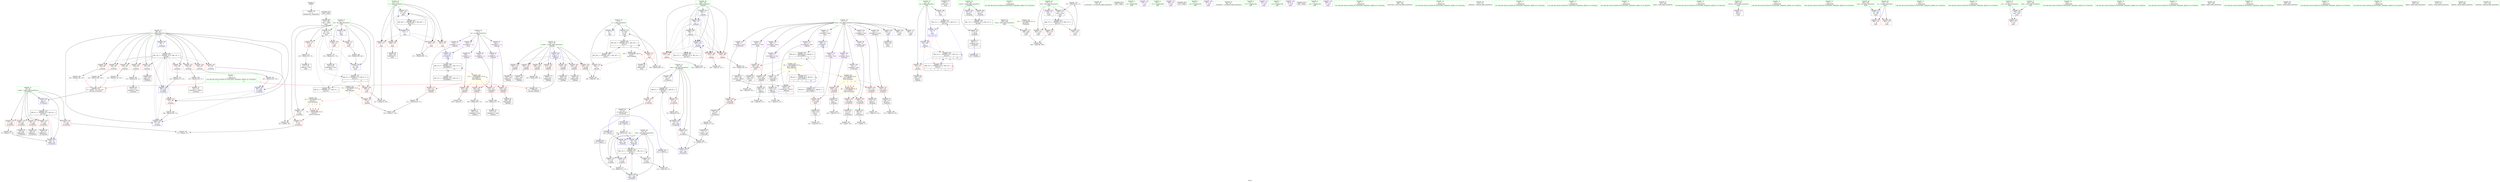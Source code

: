 digraph "SVFG" {
	label="SVFG";

	Node0x560cf2ca34d0 [shape=record,color=grey,label="{NodeID: 0\nNullPtr}"];
	Node0x560cf2ca34d0 -> Node0x560cf2ccac20[style=solid];
	Node0x560cf2cf3260 [shape=record,color=yellow,style=double,label="{NodeID: 360\n18V_1 = ENCHI(MR_18V_0)\npts\{6 \}\nFun[_Z4backi]|{|<s1>7}}"];
	Node0x560cf2cf3260 -> Node0x560cf2ccf070[style=dashed];
	Node0x560cf2cf3260:s1 -> Node0x560cf2cf3260[style=dashed,color=red];
	Node0x560cf2cda0c0 [shape=record,color=grey,label="{NodeID: 277\n142 = Binary(141, 140, )\n}"];
	Node0x560cf2cda0c0 -> Node0x560cf2ccd350[style=solid];
	Node0x560cf2ccce70 [shape=record,color=blue,label="{NodeID: 194\n35\<--74\nsum\<--add\n_Z7converti\n}"];
	Node0x560cf2ccce70 -> Node0x560cf2cedd80[style=dashed];
	Node0x560cf2cca090 [shape=record,color=purple,label="{NodeID: 111\n326\<--11\narrayidx9\<--mun\nmain\n}"];
	Node0x560cf2cca090 -> Node0x560cf2cd4fe0[style=solid];
	Node0x560cf2cc82d0 [shape=record,color=green,label="{NodeID: 28\n11\<--13\nmun\<--mun_field_insensitive\nGlob }"];
	Node0x560cf2cc82d0 -> Node0x560cf2cc96d0[style=solid];
	Node0x560cf2cc82d0 -> Node0x560cf2cc97a0[style=solid];
	Node0x560cf2cc82d0 -> Node0x560cf2cc9870[style=solid];
	Node0x560cf2cc82d0 -> Node0x560cf2cc9940[style=solid];
	Node0x560cf2cc82d0 -> Node0x560cf2cc9a10[style=solid];
	Node0x560cf2cc82d0 -> Node0x560cf2cc9ae0[style=solid];
	Node0x560cf2cc82d0 -> Node0x560cf2cc9bb0[style=solid];
	Node0x560cf2cc82d0 -> Node0x560cf2cc9c80[style=solid];
	Node0x560cf2cc82d0 -> Node0x560cf2cc9d50[style=solid];
	Node0x560cf2cc82d0 -> Node0x560cf2cc9e20[style=solid];
	Node0x560cf2cc82d0 -> Node0x560cf2cc9ef0[style=solid];
	Node0x560cf2cc82d0 -> Node0x560cf2cc9fc0[style=solid];
	Node0x560cf2cc82d0 -> Node0x560cf2cca090[style=solid];
	Node0x560cf2cc82d0 -> Node0x560cf2cca160[style=solid];
	Node0x560cf2cc82d0 -> Node0x560cf2cca230[style=solid];
	Node0x560cf2ce6b80 [shape=record,color=black,label="{NodeID: 305\nMR_15V_3 = PHI(MR_15V_7, MR_15V_2, )\npts\{92 \}\n}"];
	Node0x560cf2ce6b80 -> Node0x560cf2cd0a70[style=dashed];
	Node0x560cf2ce6b80 -> Node0x560cf2cd0b40[style=dashed];
	Node0x560cf2ce6b80 -> Node0x560cf2cd0c10[style=dashed];
	Node0x560cf2ce6b80 -> Node0x560cf2ccd1b0[style=dashed];
	Node0x560cf2ce6b80 -> Node0x560cf2ccd350[style=dashed];
	Node0x560cf2ce6b80 -> Node0x560cf2ce6b80[style=dashed];
	Node0x560cf2cd53f0 [shape=record,color=blue,label="{NodeID: 222\n272\<--357\ni\<--inc21\nmain\n}"];
	Node0x560cf2cd53f0 -> Node0x560cf2cd2060[style=dashed];
	Node0x560cf2cd53f0 -> Node0x560cf2cd2130[style=dashed];
	Node0x560cf2cd53f0 -> Node0x560cf2cd2200[style=dashed];
	Node0x560cf2cd53f0 -> Node0x560cf2cd22d0[style=dashed];
	Node0x560cf2cd53f0 -> Node0x560cf2cd53f0[style=dashed];
	Node0x560cf2cd53f0 -> Node0x560cf2cec980[style=dashed];
	Node0x560cf2ccffe0 [shape=record,color=red,label="{NodeID: 139\n56\<--55\n\<--arrayidx3\n_Z7converti\n}"];
	Node0x560cf2ccffe0 -> Node0x560cf2ccb060[style=solid];
	Node0x560cf2ccac20 [shape=record,color=black,label="{NodeID: 56\n2\<--3\ndummyVal\<--dummyVal\n}"];
	Node0x560cf2d0b6e0 [shape=record,color=black,label="{NodeID: 416\n151 = PHI(31, )\n}"];
	Node0x560cf2d0b6e0 -> Node0x560cf2cdc4c0[style=solid];
	Node0x560cf2cefb80 [shape=record,color=black,label="{NodeID: 333\nMR_2V_5 = PHI(MR_2V_4, MR_2V_3, )\npts\{10 \}\n|{|<s2>13}}"];
	Node0x560cf2cefb80 -> Node0x560cf2ccf6f0[style=dashed];
	Node0x560cf2cefb80 -> Node0x560cf2ceba80[style=dashed];
	Node0x560cf2cefb80:s2 -> Node0x560cf2cf2cf0[style=dashed,color=red];
	Node0x560cf2cd16a0 [shape=record,color=red,label="{NodeID: 167\n257\<--180\n\<--i\n_Z4backi\n}"];
	Node0x560cf2cd16a0 -> Node0x560cf2cdab40[style=solid];
	Node0x560cf2ccc310 [shape=record,color=black,label="{NodeID: 84\n253\<--252\ntobool\<--\n_Z4backi\n}"];
	Node0x560cf2cb5a30 [shape=record,color=green,label="{NodeID: 1\n5\<--1\n\<--dummyObj\nCan only get source location for instruction, argument, global var or function.|{<s0>1|<s1>13}}"];
	Node0x560cf2cb5a30:s0 -> Node0x560cf2d0bee0[style=solid,color=red];
	Node0x560cf2cb5a30:s1 -> Node0x560cf2d0bc10[style=solid,color=red];
	Node0x560cf2cf3340 [shape=record,color=yellow,style=double,label="{NodeID: 361\n2V_1 = ENCHI(MR_2V_0)\npts\{10 \}\nFun[_Z7converti]}"];
	Node0x560cf2cf3340 -> Node0x560cf2ccf210[style=dashed];
	Node0x560cf2cda240 [shape=record,color=grey,label="{NodeID: 278\n349 = Binary(348, 79, )\n}"];
	Node0x560cf2cda240 -> Node0x560cf2cd5250[style=solid];
	Node0x560cf2cccf40 [shape=record,color=blue,label="{NodeID: 195\n33\<--78\ni.addr\<--inc\n_Z7converti\n}"];
	Node0x560cf2cccf40 -> Node0x560cf2ced880[style=dashed];
	Node0x560cf2cca160 [shape=record,color=purple,label="{NodeID: 112\n341\<--11\narrayidx14\<--mun\nmain\n}"];
	Node0x560cf2cca160 -> Node0x560cf2cd26e0[style=solid];
	Node0x560cf2cc83d0 [shape=record,color=green,label="{NodeID: 29\n14\<--16\nfi\<--fi_field_insensitive\nGlob }"];
	Node0x560cf2cc83d0 -> Node0x560cf2ccf7c0[style=solid];
	Node0x560cf2cc83d0 -> Node0x560cf2cd29b0[style=solid];
	Node0x560cf2cc83d0 -> Node0x560cf2ccd830[style=solid];
	Node0x560cf2cc83d0 -> Node0x560cf2cd54c0[style=solid];
	Node0x560cf2ce7080 [shape=record,color=black,label="{NodeID: 306\nMR_18V_3 = PHI(MR_18V_5, MR_18V_2, )\npts\{6 \}\n|{|<s4>13}}"];
	Node0x560cf2ce7080 -> Node0x560cf2ccf140[style=dashed];
	Node0x560cf2ce7080 -> Node0x560cf2cd5250[style=dashed];
	Node0x560cf2ce7080 -> Node0x560cf2ce7080[style=dashed];
	Node0x560cf2ce7080 -> Node0x560cf2ceb580[style=dashed];
	Node0x560cf2ce7080:s4 -> Node0x560cf2cf3260[style=dashed,color=red];
	Node0x560cf2cd54c0 [shape=record,color=blue,label="{NodeID: 223\n14\<--15\nfi\<--\nmain\n|{<s0>13|<s1>13|<s2>13}}"];
	Node0x560cf2cd54c0:s0 -> Node0x560cf2ccd830[style=dashed,color=red];
	Node0x560cf2cd54c0:s1 -> Node0x560cf2ce8480[style=dashed,color=red];
	Node0x560cf2cd54c0:s2 -> Node0x560cf2ceec80[style=dashed,color=red];
	Node0x560cf2cd00b0 [shape=record,color=red,label="{NodeID: 140\n69\<--68\n\<--arrayidx7\n_Z7converti\n}"];
	Node0x560cf2cd00b0 -> Node0x560cf2ccb200[style=solid];
	Node0x560cf2ccad20 [shape=record,color=black,label="{NodeID: 57\n265\<--5\nmain_ret\<--\nmain\n}"];
	Node0x560cf2d0b8d0 [shape=record,color=black,label="{NodeID: 417\n187 = PHI(86, )\n}"];
	Node0x560cf2cf0080 [shape=record,color=black,label="{NodeID: 334\nMR_8V_4 = PHI(MR_8V_3, MR_8V_2, )\npts\{130000 \}\n|{|<s1>13}}"];
	Node0x560cf2cf0080 -> Node0x560cf2cd26e0[style=dashed];
	Node0x560cf2cf0080:s1 -> Node0x560cf2cf3180[style=dashed,color=red];
	Node0x560cf2cd1770 [shape=record,color=red,label="{NodeID: 168\n197\<--196\n\<--arrayidx\n_Z4backi\n}"];
	Node0x560cf2cd1770 -> Node0x560cf2cdae40[style=solid];
	Node0x560cf2ccc3e0 [shape=record,color=black,label="{NodeID: 85\n304\<--303\ncall3\<--\nmain\n}"];
	Node0x560cf2cb56f0 [shape=record,color=green,label="{NodeID: 2\n15\<--1\n\<--dummyObj\nCan only get source location for instruction, argument, global var or function.}"];
	Node0x560cf2cda3c0 [shape=record,color=grey,label="{NodeID: 279\n371 = Binary(370, 79, )\n}"];
	Node0x560cf2cda3c0 -> Node0x560cf2cd5590[style=solid];
	Node0x560cf2ccd010 [shape=record,color=blue,label="{NodeID: 196\n91\<--93\nsum\<--call\n_Z5checkv\n}"];
	Node0x560cf2ccd010 -> Node0x560cf2ce6b80[style=dashed];
	Node0x560cf2cca230 [shape=record,color=purple,label="{NodeID: 113\n365\<--11\n\<--mun\nmain\n}"];
	Node0x560cf2cc84d0 [shape=record,color=green,label="{NodeID: 30\n29\<--30\n_Z7converti\<--_Z7converti_field_insensitive\n}"];
	Node0x560cf2cd5590 [shape=record,color=blue,label="{NodeID: 224\n270\<--371\ntest\<--inc24\nmain\n}"];
	Node0x560cf2cd5590 -> Node0x560cf2cec480[style=dashed];
	Node0x560cf2cd0180 [shape=record,color=red,label="{NodeID: 141\n171\<--87\n\<--retval\n_Z5checkv\n}"];
	Node0x560cf2cd0180 -> Node0x560cf2ccb950[style=solid];
	Node0x560cf2ccadf0 [shape=record,color=black,label="{NodeID: 58\n46\<--45\nidxprom\<--\n_Z7converti\n}"];
	Node0x560cf2d0b9a0 [shape=record,color=black,label="{NodeID: 418\n288 = PHI()\n}"];
	Node0x560cf2cd1840 [shape=record,color=red,label="{NodeID: 169\n203\<--202\n\<--arrayidx4\n_Z4backi\n}"];
	Node0x560cf2cd1840 -> Node0x560cf2cd8a40[style=solid];
	Node0x560cf2ccc4b0 [shape=record,color=black,label="{NodeID: 86\n312\<--309\nconv\<--call4\nmain\n}"];
	Node0x560cf2ccc4b0 -> Node0x560cf2cd4f10[style=solid];
	Node0x560cf2ca6d20 [shape=record,color=green,label="{NodeID: 3\n17\<--1\n.str\<--dummyObj\nGlob }"];
	Node0x560cf2cda540 [shape=record,color=grey,label="{NodeID: 280\n139 = Binary(138, 120, )\n|{<s0>3}}"];
	Node0x560cf2cda540:s0 -> Node0x560cf2d0bee0[style=solid,color=red];
	Node0x560cf2ccd0e0 [shape=record,color=blue,label="{NodeID: 197\n89\<--5\ni\<--\n_Z5checkv\n}"];
	Node0x560cf2ccd0e0 -> Node0x560cf2ce6680[style=dashed];
	Node0x560cf2cca300 [shape=record,color=purple,label="{NodeID: 114\n279\<--17\n\<--.str\nmain\n}"];
	Node0x560cf2cc85d0 [shape=record,color=green,label="{NodeID: 31\n33\<--34\ni.addr\<--i.addr_field_insensitive\n_Z7converti\n}"];
	Node0x560cf2cc85d0 -> Node0x560cf2ccf890[style=solid];
	Node0x560cf2cc85d0 -> Node0x560cf2ccf960[style=solid];
	Node0x560cf2cc85d0 -> Node0x560cf2ccfa30[style=solid];
	Node0x560cf2cc85d0 -> Node0x560cf2ccfb00[style=solid];
	Node0x560cf2cc85d0 -> Node0x560cf2ccfbd0[style=solid];
	Node0x560cf2cc85d0 -> Node0x560cf2cd2ab0[style=solid];
	Node0x560cf2cc85d0 -> Node0x560cf2cccf40[style=solid];
	Node0x560cf2ce7a80 [shape=record,color=black,label="{NodeID: 308\nMR_27V_3 = PHI(MR_27V_5, MR_27V_2, )\npts\{80000 \}\n|{|<s3>13}}"];
	Node0x560cf2ce7a80 -> Node0x560cf2cd5320[style=dashed];
	Node0x560cf2ce7a80 -> Node0x560cf2ce7a80[style=dashed];
	Node0x560cf2ce7a80 -> Node0x560cf2cece80[style=dashed];
	Node0x560cf2ce7a80:s3 -> Node0x560cf2cf30a0[style=dashed,color=red];
	Node0x560cf2cd0250 [shape=record,color=red,label="{NodeID: 142\n97\<--89\n\<--i\n_Z5checkv\n}"];
	Node0x560cf2cd0250 -> Node0x560cf2cdafc0[style=solid];
	Node0x560cf2ccaec0 [shape=record,color=black,label="{NodeID: 59\n49\<--48\nconv\<--\n_Z7converti\n}"];
	Node0x560cf2ccaec0 -> Node0x560cf2cdb440[style=solid];
	Node0x560cf2d0ba70 [shape=record,color=black,label="{NodeID: 419\n309 = PHI()\n}"];
	Node0x560cf2d0ba70 -> Node0x560cf2ccc4b0[style=solid];
	Node0x560cf2cd1910 [shape=record,color=red,label="{NodeID: 170\n207\<--206\n\<--arrayidx6\n_Z4backi\n}"];
	Node0x560cf2cd1910 -> Node0x560cf2ccbc90[style=solid];
	Node0x560cf2ccc580 [shape=record,color=black,label="{NodeID: 87\n317\<--316\nidxprom\<--sub\nmain\n}"];
	Node0x560cf2ca6db0 [shape=record,color=green,label="{NodeID: 4\n19\<--1\n.str.1\<--dummyObj\nGlob }"];
	Node0x560cf2cf3610 [shape=record,color=yellow,style=double,label="{NodeID: 364\n8V_1 = ENCHI(MR_8V_0)\npts\{130000 \}\nFun[_Z7converti]}"];
	Node0x560cf2cf3610 -> Node0x560cf2ccff10[style=dashed];
	Node0x560cf2cf3610 -> Node0x560cf2ccffe0[style=dashed];
	Node0x560cf2cf3610 -> Node0x560cf2cd00b0[style=dashed];
	Node0x560cf2cda6c0 [shape=record,color=grey,label="{NodeID: 281\n145 = Binary(144, 120, )\n}"];
	Node0x560cf2cda6c0 -> Node0x560cf2ccd420[style=solid];
	Node0x560cf2ccd1b0 [shape=record,color=blue,label="{NodeID: 198\n91\<--123\nsum\<--add9\n_Z5checkv\n}"];
	Node0x560cf2ccd1b0 -> Node0x560cf2ce6b80[style=dashed];
	Node0x560cf2cca3d0 [shape=record,color=purple,label="{NodeID: 115\n280\<--19\n\<--.str.1\nmain\n}"];
	Node0x560cf2cc86a0 [shape=record,color=green,label="{NodeID: 32\n35\<--36\nsum\<--sum_field_insensitive\n_Z7converti\n}"];
	Node0x560cf2cc86a0 -> Node0x560cf2ccfca0[style=solid];
	Node0x560cf2cc86a0 -> Node0x560cf2ccfd70[style=solid];
	Node0x560cf2cc86a0 -> Node0x560cf2ccfe40[style=solid];
	Node0x560cf2cc86a0 -> Node0x560cf2ccccd0[style=solid];
	Node0x560cf2cc86a0 -> Node0x560cf2cccda0[style=solid];
	Node0x560cf2cc86a0 -> Node0x560cf2ccce70[style=solid];
	Node0x560cf2cd0320 [shape=record,color=red,label="{NodeID: 143\n101\<--89\n\<--i\n_Z5checkv\n}"];
	Node0x560cf2cd0320 -> Node0x560cf2ccb470[style=solid];
	Node0x560cf2ccaf90 [shape=record,color=black,label="{NodeID: 60\n54\<--53\nidxprom2\<--\n_Z7converti\n}"];
	Node0x560cf2d0bb40 [shape=record,color=black,label="{NodeID: 420\n374 = PHI()\n}"];
	Node0x560cf2cd19e0 [shape=record,color=red,label="{NodeID: 171\n215\<--214\n\<--arrayidx10\n_Z4backi\n}"];
	Node0x560cf2cd19e0 -> Node0x560cf2ccea50[style=solid];
	Node0x560cf2ccc650 [shape=record,color=black,label="{NodeID: 88\n320\<--319\nconv5\<--\nmain\n}"];
	Node0x560cf2ccc650 -> Node0x560cf2cdbbc0[style=solid];
	Node0x560cf2cc68f0 [shape=record,color=green,label="{NodeID: 5\n21\<--1\n.str.2\<--dummyObj\nGlob }"];
	Node0x560cf2cda840 [shape=record,color=grey,label="{NodeID: 282\n150 = Binary(149, 120, )\n|{<s0>4}}"];
	Node0x560cf2cda840:s0 -> Node0x560cf2d0bee0[style=solid,color=red];
	Node0x560cf2ccd280 [shape=record,color=blue,label="{NodeID: 199\n89\<--126\ni\<--add10\n_Z5checkv\n}"];
	Node0x560cf2ccd280 -> Node0x560cf2cd09a0[style=dashed];
	Node0x560cf2ccd280 -> Node0x560cf2ccd690[style=dashed];
	Node0x560cf2cced30 [shape=record,color=purple,label="{NodeID: 116\n287\<--21\n\<--.str.2\nmain\n}"];
	Node0x560cf2cc8770 [shape=record,color=green,label="{NodeID: 33\n84\<--85\n_Z5checkv\<--_Z5checkv_field_insensitive\n}"];
	Node0x560cf2ce8480 [shape=record,color=black,label="{NodeID: 310\nMR_21V_5 = PHI(MR_21V_6, MR_21V_1, )\npts\{16 \}\n|{|<s1>7|<s2>7|<s3>7}}"];
	Node0x560cf2ce8480 -> Node0x560cf2ceec80[style=dashed];
	Node0x560cf2ce8480:s1 -> Node0x560cf2ccd830[style=dashed,color=red];
	Node0x560cf2ce8480:s2 -> Node0x560cf2ce8480[style=dashed,color=red];
	Node0x560cf2ce8480:s3 -> Node0x560cf2ceec80[style=dashed,color=red];
	Node0x560cf2cd03f0 [shape=record,color=red,label="{NodeID: 144\n109\<--89\n\<--i\n_Z5checkv\n}"];
	Node0x560cf2cd03f0 -> Node0x560cf2cd91c0[style=solid];
	Node0x560cf2ccb060 [shape=record,color=black,label="{NodeID: 61\n57\<--56\nconv4\<--\n_Z7converti\n}"];
	Node0x560cf2ccb060 -> Node0x560cf2cdb5c0[style=solid];
	Node0x560cf2d0bc10 [shape=record,color=black,label="{NodeID: 421\n177 = PHI(250, 5, )\n0th arg _Z4backi }"];
	Node0x560cf2d0bc10 -> Node0x560cf2ccd760[style=solid];
	Node0x560cf2cd1ab0 [shape=record,color=red,label="{NodeID: 172\n219\<--218\n\<--arrayidx12\n_Z4backi\n}"];
	Node0x560cf2cd1ab0 -> Node0x560cf2ccbf00[style=solid];
	Node0x560cf2ccc720 [shape=record,color=black,label="{NodeID: 89\n325\<--324\nidxprom8\<--sub7\nmain\n}"];
	Node0x560cf2cc6980 [shape=record,color=green,label="{NodeID: 6\n23\<--1\n.str.3\<--dummyObj\nGlob }"];
	Node0x560cf2cda9c0 [shape=record,color=grey,label="{NodeID: 283\n357 = Binary(356, 79, )\n}"];
	Node0x560cf2cda9c0 -> Node0x560cf2cd53f0[style=solid];
	Node0x560cf2ccd350 [shape=record,color=blue,label="{NodeID: 200\n91\<--142\nsum\<--sub\n_Z5checkv\n}"];
	Node0x560cf2ccd350 -> Node0x560cf2ce6b80[style=dashed];
	Node0x560cf2ccee00 [shape=record,color=purple,label="{NodeID: 117\n291\<--23\n\<--.str.3\nmain\n}"];
	Node0x560cf2cc8870 [shape=record,color=green,label="{NodeID: 34\n87\<--88\nretval\<--retval_field_insensitive\n_Z5checkv\n}"];
	Node0x560cf2cc8870 -> Node0x560cf2cd0180[style=solid];
	Node0x560cf2cc8870 -> Node0x560cf2ccd4f0[style=solid];
	Node0x560cf2cc8870 -> Node0x560cf2ccd5c0[style=solid];
	Node0x560cf2cd04c0 [shape=record,color=red,label="{NodeID: 145\n118\<--89\n\<--i\n_Z5checkv\n}"];
	Node0x560cf2cd04c0 -> Node0x560cf2cd9ac0[style=solid];
	Node0x560cf2ccb130 [shape=record,color=black,label="{NodeID: 62\n67\<--66\nidxprom6\<--\n_Z7converti\n}"];
	Node0x560cf2d0bee0 [shape=record,color=black,label="{NodeID: 422\n32 = PHI(5, 119, 139, 150, )\n0th arg _Z7converti }"];
	Node0x560cf2d0bee0 -> Node0x560cf2cd2ab0[style=solid];
	Node0x560cf2cd1b80 [shape=record,color=red,label="{NodeID: 173\n226\<--225\n\<--arrayidx17\n_Z4backi\n}"];
	Node0x560cf2cd1b80 -> Node0x560cf2cd9f40[style=solid];
	Node0x560cf2ccc7f0 [shape=record,color=black,label="{NodeID: 90\n340\<--339\nidxprom13\<--\nmain\n}"];
	Node0x560cf2cc6c30 [shape=record,color=green,label="{NodeID: 7\n25\<--1\n.str.4\<--dummyObj\nGlob }"];
	Node0x560cf2cdab40 [shape=record,color=grey,label="{NodeID: 284\n258 = Binary(257, 79, )\n}"];
	Node0x560cf2cdab40 -> Node0x560cf2ccdc40[style=solid];
	Node0x560cf2ccd420 [shape=record,color=blue,label="{NodeID: 201\n89\<--145\ni\<--add19\n_Z5checkv\n}"];
	Node0x560cf2ccd420 -> Node0x560cf2cd09a0[style=dashed];
	Node0x560cf2ccd420 -> Node0x560cf2ccd690[style=dashed];
	Node0x560cf2cceed0 [shape=record,color=purple,label="{NodeID: 118\n292\<--25\n\<--.str.4\nmain\n}"];
	Node0x560cf2cc8940 [shape=record,color=green,label="{NodeID: 35\n89\<--90\ni\<--i_field_insensitive\n_Z5checkv\n}"];
	Node0x560cf2cc8940 -> Node0x560cf2cd0250[style=solid];
	Node0x560cf2cc8940 -> Node0x560cf2cd0320[style=solid];
	Node0x560cf2cc8940 -> Node0x560cf2cd03f0[style=solid];
	Node0x560cf2cc8940 -> Node0x560cf2cd04c0[style=solid];
	Node0x560cf2cc8940 -> Node0x560cf2cd0590[style=solid];
	Node0x560cf2cc8940 -> Node0x560cf2cd0660[style=solid];
	Node0x560cf2cc8940 -> Node0x560cf2cd0730[style=solid];
	Node0x560cf2cc8940 -> Node0x560cf2cd0800[style=solid];
	Node0x560cf2cc8940 -> Node0x560cf2cd08d0[style=solid];
	Node0x560cf2cc8940 -> Node0x560cf2cd09a0[style=solid];
	Node0x560cf2cc8940 -> Node0x560cf2ccd0e0[style=solid];
	Node0x560cf2cc8940 -> Node0x560cf2ccd280[style=solid];
	Node0x560cf2cc8940 -> Node0x560cf2ccd420[style=solid];
	Node0x560cf2cc8940 -> Node0x560cf2ccd690[style=solid];
	Node0x560cf2cd0590 [shape=record,color=red,label="{NodeID: 146\n125\<--89\n\<--i\n_Z5checkv\n}"];
	Node0x560cf2cd0590 -> Node0x560cf2cd9c40[style=solid];
	Node0x560cf2ccb200 [shape=record,color=black,label="{NodeID: 63\n70\<--69\nconv8\<--\n_Z7converti\n}"];
	Node0x560cf2ccb200 -> Node0x560cf2cd9640[style=solid];
	Node0x560cf2d0c200 [shape=record,color=black,label="{NodeID: 423\n366 = PHI()\n}"];
	Node0x560cf2cd1c50 [shape=record,color=red,label="{NodeID: 174\n245\<--244\n\<--arrayidx27\n_Z4backi\n}"];
	Node0x560cf2cd1c50 -> Node0x560cf2ccc240[style=solid];
	Node0x560cf2ccc8c0 [shape=record,color=black,label="{NodeID: 91\n343\<--342\nconv15\<--\nmain\n}"];
	Node0x560cf2ccc8c0 -> Node0x560cf2cdc340[style=solid];
	Node0x560cf2cc6cc0 [shape=record,color=green,label="{NodeID: 8\n27\<--1\n.str.5\<--dummyObj\nGlob }"];
	Node0x560cf2cdacc0 [shape=record,color=grey,label="{NodeID: 285\n164 = Binary(163, 79, )\n}"];
	Node0x560cf2cdacc0 -> Node0x560cf2ccd690[style=solid];
	Node0x560cf2ccd4f0 [shape=record,color=blue,label="{NodeID: 202\n87\<--155\nretval\<--\n_Z5checkv\n}"];
	Node0x560cf2ccd4f0 -> Node0x560cf2ceb490[style=dashed];
	Node0x560cf2ccefa0 [shape=record,color=purple,label="{NodeID: 119\n364\<--27\n\<--.str.5\nmain\n}"];
	Node0x560cf2cc8a10 [shape=record,color=green,label="{NodeID: 36\n91\<--92\nsum\<--sum_field_insensitive\n_Z5checkv\n}"];
	Node0x560cf2cc8a10 -> Node0x560cf2cd0a70[style=solid];
	Node0x560cf2cc8a10 -> Node0x560cf2cd0b40[style=solid];
	Node0x560cf2cc8a10 -> Node0x560cf2cd0c10[style=solid];
	Node0x560cf2cc8a10 -> Node0x560cf2ccd010[style=solid];
	Node0x560cf2cc8a10 -> Node0x560cf2ccd1b0[style=solid];
	Node0x560cf2cc8a10 -> Node0x560cf2ccd350[style=solid];
	Node0x560cf2cd0660 [shape=record,color=red,label="{NodeID: 147\n129\<--89\n\<--i\n_Z5checkv\n}"];
	Node0x560cf2cd0660 -> Node0x560cf2cd8bc0[style=solid];
	Node0x560cf2ccb2d0 [shape=record,color=black,label="{NodeID: 64\n72\<--71\nconv9\<--sub\n_Z7converti\n}"];
	Node0x560cf2ccb2d0 -> Node0x560cf2cd9340[style=solid];
	Node0x560cf2d0c2d0 [shape=record,color=black,label="{NodeID: 424\n93 = PHI(31, )\n}"];
	Node0x560cf2d0c2d0 -> Node0x560cf2ccd010[style=solid];
	Node0x560cf2cd1d20 [shape=record,color=red,label="{NodeID: 175\n299\<--268\n\<--testt\nmain\n}"];
	Node0x560cf2cd1d20 -> Node0x560cf2cdb2c0[style=solid];
	Node0x560cf2ccc990 [shape=record,color=black,label="{NodeID: 92\n351\<--348\nidxprom18\<--\nmain\n}"];
	Node0x560cf2cc6d50 [shape=record,color=green,label="{NodeID: 9\n39\<--1\n\<--dummyObj\nCan only get source location for instruction, argument, global var or function.}"];
	Node0x560cf2cdae40 [shape=record,color=grey,label="{NodeID: 286\n198 = cmp(197, 5, )\n}"];
	Node0x560cf2ccd5c0 [shape=record,color=blue,label="{NodeID: 203\n87\<--158\nretval\<--\n_Z5checkv\n}"];
	Node0x560cf2ccd5c0 -> Node0x560cf2ceb490[style=dashed];
	Node0x560cf2ccf070 [shape=record,color=red,label="{NodeID: 120\n184\<--4\n\<--n\n_Z4backi\n}"];
	Node0x560cf2ccf070 -> Node0x560cf2cdc640[style=solid];
	Node0x560cf2cc8ae0 [shape=record,color=green,label="{NodeID: 37\n168\<--169\nllvm.trap\<--llvm.trap_field_insensitive\n}"];
	Node0x560cf2cd0730 [shape=record,color=red,label="{NodeID: 148\n138\<--89\n\<--i\n_Z5checkv\n}"];
	Node0x560cf2cd0730 -> Node0x560cf2cda540[style=solid];
	Node0x560cf2ccb3a0 [shape=record,color=black,label="{NodeID: 65\n31\<--82\n_Z7converti_ret\<--\n_Z7converti\n|{<s0>1|<s1>2|<s2>3|<s3>4}}"];
	Node0x560cf2ccb3a0:s0 -> Node0x560cf2d0c2d0[style=solid,color=blue];
	Node0x560cf2ccb3a0:s1 -> Node0x560cf2d0c3e0[style=solid,color=blue];
	Node0x560cf2ccb3a0:s2 -> Node0x560cf2d0c4f0[style=solid,color=blue];
	Node0x560cf2ccb3a0:s3 -> Node0x560cf2d0b6e0[style=solid,color=blue];
	Node0x560cf2d0c3e0 [shape=record,color=black,label="{NodeID: 425\n121 = PHI(31, )\n}"];
	Node0x560cf2d0c3e0 -> Node0x560cf2cd97c0[style=solid];
	Node0x560cf2cf2240 [shape=record,color=yellow,style=double,label="{NodeID: 342\n35V_1 = ENCHI(MR_35V_0)\npts\{269 \}\nFun[main]}"];
	Node0x560cf2cf2240 -> Node0x560cf2cd1d20[style=dashed];
	Node0x560cf2cd1df0 [shape=record,color=red,label="{NodeID: 176\n298\<--270\n\<--test\nmain\n}"];
	Node0x560cf2cd1df0 -> Node0x560cf2cdb2c0[style=solid];
	Node0x560cf2ccca60 [shape=record,color=purple,label="{NodeID: 93\n196\<--7\narrayidx\<--su\n_Z4backi\n}"];
	Node0x560cf2ccca60 -> Node0x560cf2cd1770[style=solid];
	Node0x560cf2cc6de0 [shape=record,color=green,label="{NodeID: 10\n51\<--1\n\<--dummyObj\nCan only get source location for instruction, argument, global var or function.}"];
	Node0x560cf2cdafc0 [shape=record,color=grey,label="{NodeID: 287\n99 = cmp(97, 98, )\n}"];
	Node0x560cf2ccd690 [shape=record,color=blue,label="{NodeID: 204\n89\<--164\ni\<--inc\n_Z5checkv\n}"];
	Node0x560cf2ccd690 -> Node0x560cf2ce6680[style=dashed];
	Node0x560cf2ccf140 [shape=record,color=red,label="{NodeID: 121\n348\<--4\n\<--n\nmain\n}"];
	Node0x560cf2ccf140 -> Node0x560cf2ccc990[style=solid];
	Node0x560cf2ccf140 -> Node0x560cf2cda240[style=solid];
	Node0x560cf2cc8be0 [shape=record,color=green,label="{NodeID: 38\n174\<--175\n_Z4backi\<--_Z4backi_field_insensitive\n}"];
	Node0x560cf2cd0800 [shape=record,color=red,label="{NodeID: 149\n144\<--89\n\<--i\n_Z5checkv\n}"];
	Node0x560cf2cd0800 -> Node0x560cf2cda6c0[style=solid];
	Node0x560cf2ccb470 [shape=record,color=black,label="{NodeID: 66\n102\<--101\nidxprom\<--\n_Z5checkv\n}"];
	Node0x560cf2d0c4f0 [shape=record,color=black,label="{NodeID: 426\n140 = PHI(31, )\n}"];
	Node0x560cf2d0c4f0 -> Node0x560cf2cda0c0[style=solid];
	Node0x560cf2ccea50 [shape=record,color=grey,label="{NodeID: 260\n216 = Binary(215, 79, )\n}"];
	Node0x560cf2ccea50 -> Node0x560cf2ccbe30[style=solid];
	Node0x560cf2cd1ec0 [shape=record,color=red,label="{NodeID: 177\n363\<--270\n\<--test\nmain\n}"];
	Node0x560cf2cccb30 [shape=record,color=purple,label="{NodeID: 94\n202\<--7\narrayidx4\<--su\n_Z4backi\n}"];
	Node0x560cf2cccb30 -> Node0x560cf2cd1840[style=solid];
	Node0x560cf2cc7620 [shape=record,color=green,label="{NodeID: 11\n59\<--1\n\<--dummyObj\nCan only get source location for instruction, argument, global var or function.}"];
	Node0x560cf2cdb140 [shape=record,color=grey,label="{NodeID: 288\n106 = cmp(105, 107, )\n}"];
	Node0x560cf2ccd760 [shape=record,color=blue,label="{NodeID: 205\n178\<--177\nk.addr\<--k\n_Z4backi\n}"];
	Node0x560cf2ccd760 -> Node0x560cf2cd0f50[style=dashed];
	Node0x560cf2ccd760 -> Node0x560cf2cd1020[style=dashed];
	Node0x560cf2ccd760 -> Node0x560cf2cd10f0[style=dashed];
	Node0x560cf2ccd760 -> Node0x560cf2cd11c0[style=dashed];
	Node0x560cf2ccd760 -> Node0x560cf2cd1290[style=dashed];
	Node0x560cf2ccd760 -> Node0x560cf2cd1360[style=dashed];
	Node0x560cf2ccd760 -> Node0x560cf2cd1430[style=dashed];
	Node0x560cf2ccf210 [shape=record,color=red,label="{NodeID: 122\n42\<--9\n\<--len\n_Z7converti\n}"];
	Node0x560cf2ccf210 -> Node0x560cf2cdc7c0[style=solid];
	Node0x560cf2cc8ce0 [shape=record,color=green,label="{NodeID: 39\n178\<--179\nk.addr\<--k.addr_field_insensitive\n_Z4backi\n}"];
	Node0x560cf2cc8ce0 -> Node0x560cf2cd0f50[style=solid];
	Node0x560cf2cc8ce0 -> Node0x560cf2cd1020[style=solid];
	Node0x560cf2cc8ce0 -> Node0x560cf2cd10f0[style=solid];
	Node0x560cf2cc8ce0 -> Node0x560cf2cd11c0[style=solid];
	Node0x560cf2cc8ce0 -> Node0x560cf2cd1290[style=solid];
	Node0x560cf2cc8ce0 -> Node0x560cf2cd1360[style=solid];
	Node0x560cf2cc8ce0 -> Node0x560cf2cd1430[style=solid];
	Node0x560cf2cc8ce0 -> Node0x560cf2ccd760[style=solid];
	Node0x560cf2cd08d0 [shape=record,color=red,label="{NodeID: 150\n149\<--89\n\<--i\n_Z5checkv\n}"];
	Node0x560cf2cd08d0 -> Node0x560cf2cda840[style=solid];
	Node0x560cf2ccb540 [shape=record,color=black,label="{NodeID: 67\n105\<--104\nconv\<--\n_Z5checkv\n}"];
	Node0x560cf2ccb540 -> Node0x560cf2cdb140[style=solid];
	Node0x560cf2ccebd0 [shape=record,color=grey,label="{NodeID: 261\n316 = Binary(315, 79, )\n}"];
	Node0x560cf2ccebd0 -> Node0x560cf2ccc580[style=solid];
	Node0x560cf2cd1f90 [shape=record,color=red,label="{NodeID: 178\n370\<--270\n\<--test\nmain\n}"];
	Node0x560cf2cd1f90 -> Node0x560cf2cda3c0[style=solid];
	Node0x560cf2cccc00 [shape=record,color=purple,label="{NodeID: 95\n214\<--7\narrayidx10\<--su\n_Z4backi\n}"];
	Node0x560cf2cccc00 -> Node0x560cf2cd19e0[style=solid];
	Node0x560cf2cc76b0 [shape=record,color=green,label="{NodeID: 12\n64\<--1\n\<--dummyObj\nCan only get source location for instruction, argument, global var or function.}"];
	Node0x560cf2cdb2c0 [shape=record,color=grey,label="{NodeID: 289\n300 = cmp(298, 299, )\n}"];
	Node0x560cf2ccd830 [shape=record,color=blue,label="{NodeID: 206\n14\<--190\nfi\<--\n_Z4backi\n}"];
	Node0x560cf2ccd830 -> Node0x560cf2ceec80[style=dashed];
	Node0x560cf2ccf2e0 [shape=record,color=red,label="{NodeID: 123\n98\<--9\n\<--len\n_Z5checkv\n}"];
	Node0x560cf2ccf2e0 -> Node0x560cf2cdafc0[style=solid];
	Node0x560cf2cc8db0 [shape=record,color=green,label="{NodeID: 40\n180\<--181\ni\<--i_field_insensitive\n_Z4backi\n}"];
	Node0x560cf2cc8db0 -> Node0x560cf2cd1500[style=solid];
	Node0x560cf2cc8db0 -> Node0x560cf2cd15d0[style=solid];
	Node0x560cf2cc8db0 -> Node0x560cf2cd16a0[style=solid];
	Node0x560cf2cc8db0 -> Node0x560cf2ccd900[style=solid];
	Node0x560cf2cc8db0 -> Node0x560cf2ccd9d0[style=solid];
	Node0x560cf2cc8db0 -> Node0x560cf2ccdaa0[style=solid];
	Node0x560cf2cc8db0 -> Node0x560cf2ccdc40[style=solid];
	Node0x560cf2cd09a0 [shape=record,color=red,label="{NodeID: 151\n163\<--89\n\<--i\n_Z5checkv\n}"];
	Node0x560cf2cd09a0 -> Node0x560cf2cdacc0[style=solid];
	Node0x560cf2ccb610 [shape=record,color=black,label="{NodeID: 68\n111\<--110\nidxprom2\<--add\n_Z5checkv\n}"];
	Node0x560cf2cd8a40 [shape=record,color=grey,label="{NodeID: 262\n204 = Binary(203, 79, )\n}"];
	Node0x560cf2cd8a40 -> Node0x560cf2ccbbc0[style=solid];
	Node0x560cf2cd2060 [shape=record,color=red,label="{NodeID: 179\n335\<--272\n\<--i\nmain\n}"];
	Node0x560cf2cd2060 -> Node0x560cf2cdb740[style=solid];
	Node0x560cf2cc9460 [shape=record,color=purple,label="{NodeID: 96\n225\<--7\narrayidx17\<--su\n_Z4backi\n}"];
	Node0x560cf2cc9460 -> Node0x560cf2cd1b80[style=solid];
	Node0x560cf2cc7740 [shape=record,color=green,label="{NodeID: 13\n79\<--1\n\<--dummyObj\nCan only get source location for instruction, argument, global var or function.}"];
	Node0x560cf2cdb440 [shape=record,color=grey,label="{NodeID: 290\n50 = cmp(49, 51, )\n}"];
	Node0x560cf2ccd900 [shape=record,color=blue,label="{NodeID: 207\n180\<--5\ni\<--\n_Z4backi\n}"];
	Node0x560cf2ccd900 -> Node0x560cf2cd1500[style=dashed];
	Node0x560cf2ccd900 -> Node0x560cf2cd15d0[style=dashed];
	Node0x560cf2ccd900 -> Node0x560cf2cd16a0[style=dashed];
	Node0x560cf2ccd900 -> Node0x560cf2ccd9d0[style=dashed];
	Node0x560cf2ccd900 -> Node0x560cf2ccdc40[style=dashed];
	Node0x560cf2ccd900 -> Node0x560cf2cef180[style=dashed];
	Node0x560cf2ccf3b0 [shape=record,color=red,label="{NodeID: 124\n228\<--9\n\<--len\n_Z4backi\n}"];
	Node0x560cf2ccf3b0 -> Node0x560cf2cdc1c0[style=solid];
	Node0x560cf2cc8e80 [shape=record,color=green,label="{NodeID: 41\n263\<--264\nmain\<--main_field_insensitive\n}"];
	Node0x560cf2ceb490 [shape=record,color=black,label="{NodeID: 318\nMR_11V_3 = PHI(MR_11V_4, MR_11V_2, )\npts\{88 \}\n}"];
	Node0x560cf2ceb490 -> Node0x560cf2cd0180[style=dashed];
	Node0x560cf2cd0a70 [shape=record,color=red,label="{NodeID: 152\n122\<--91\n\<--sum\n_Z5checkv\n}"];
	Node0x560cf2cd0a70 -> Node0x560cf2cd97c0[style=solid];
	Node0x560cf2ccb6e0 [shape=record,color=black,label="{NodeID: 69\n114\<--113\nconv4\<--\n_Z5checkv\n}"];
	Node0x560cf2ccb6e0 -> Node0x560cf2cdb8c0[style=solid];
	Node0x560cf2cd8bc0 [shape=record,color=grey,label="{NodeID: 263\n130 = Binary(129, 79, )\n}"];
	Node0x560cf2cd8bc0 -> Node0x560cf2ccb7b0[style=solid];
	Node0x560cf2cd2130 [shape=record,color=red,label="{NodeID: 180\n339\<--272\n\<--i\nmain\n}"];
	Node0x560cf2cd2130 -> Node0x560cf2ccc7f0[style=solid];
	Node0x560cf2cc9530 [shape=record,color=purple,label="{NodeID: 97\n244\<--7\narrayidx27\<--su\n_Z4backi\n}"];
	Node0x560cf2cc9530 -> Node0x560cf2cd1c50[style=solid];
	Node0x560cf2cc77d0 [shape=record,color=green,label="{NodeID: 14\n107\<--1\n\<--dummyObj\nCan only get source location for instruction, argument, global var or function.}"];
	Node0x560cf2cdb5c0 [shape=record,color=grey,label="{NodeID: 291\n58 = cmp(57, 59, )\n}"];
	Node0x560cf2ccd9d0 [shape=record,color=blue,label="{NodeID: 208\n180\<--79\ni\<--\n_Z4backi\n}"];
	Node0x560cf2ccd9d0 -> Node0x560cf2cd1500[style=dashed];
	Node0x560cf2ccd9d0 -> Node0x560cf2cd15d0[style=dashed];
	Node0x560cf2ccd9d0 -> Node0x560cf2cd16a0[style=dashed];
	Node0x560cf2ccd9d0 -> Node0x560cf2ccdaa0[style=dashed];
	Node0x560cf2ccd9d0 -> Node0x560cf2ccdc40[style=dashed];
	Node0x560cf2ccd9d0 -> Node0x560cf2cef180[style=dashed];
	Node0x560cf2ccf480 [shape=record,color=red,label="{NodeID: 125\n315\<--9\n\<--len\nmain\n}"];
	Node0x560cf2ccf480 -> Node0x560cf2ccebd0[style=solid];
	Node0x560cf2cc8f80 [shape=record,color=green,label="{NodeID: 42\n266\<--267\nretval\<--retval_field_insensitive\nmain\n}"];
	Node0x560cf2cc8f80 -> Node0x560cf2cd4bd0[style=solid];
	Node0x560cf2ceb580 [shape=record,color=black,label="{NodeID: 319\nMR_18V_2 = PHI(MR_18V_3, MR_18V_1, )\npts\{6 \}\n}"];
	Node0x560cf2ceb580 -> Node0x560cf2ce7080[style=dashed];
	Node0x560cf2cd0b40 [shape=record,color=red,label="{NodeID: 153\n141\<--91\n\<--sum\n_Z5checkv\n}"];
	Node0x560cf2cd0b40 -> Node0x560cf2cda0c0[style=solid];
	Node0x560cf2ccb7b0 [shape=record,color=black,label="{NodeID: 70\n131\<--130\nidxprom12\<--add11\n_Z5checkv\n}"];
	Node0x560cf2cd8d40 [shape=record,color=grey,label="{NodeID: 264\n63 = Binary(62, 64, )\n}"];
	Node0x560cf2cd8d40 -> Node0x560cf2cccda0[style=solid];
	Node0x560cf2cd2200 [shape=record,color=red,label="{NodeID: 181\n347\<--272\n\<--i\nmain\n}"];
	Node0x560cf2cd2200 -> Node0x560cf2cd5320[style=solid];
	Node0x560cf2cc9600 [shape=record,color=purple,label="{NodeID: 98\n352\<--7\narrayidx19\<--su\nmain\n}"];
	Node0x560cf2cc9600 -> Node0x560cf2cd5320[style=solid];
	Node0x560cf2cc7860 [shape=record,color=green,label="{NodeID: 15\n116\<--1\n\<--dummyObj\nCan only get source location for instruction, argument, global var or function.}"];
	Node0x560cf2cdb740 [shape=record,color=grey,label="{NodeID: 292\n337 = cmp(335, 336, )\n}"];
	Node0x560cf2ccdaa0 [shape=record,color=blue,label="{NodeID: 209\n180\<--5\ni\<--\n_Z4backi\n}"];
	Node0x560cf2ccdaa0 -> Node0x560cf2cd1500[style=dashed];
	Node0x560cf2ccdaa0 -> Node0x560cf2cd15d0[style=dashed];
	Node0x560cf2ccdaa0 -> Node0x560cf2cd16a0[style=dashed];
	Node0x560cf2ccdaa0 -> Node0x560cf2ccdc40[style=dashed];
	Node0x560cf2ccdaa0 -> Node0x560cf2cef180[style=dashed];
	Node0x560cf2ccf550 [shape=record,color=red,label="{NodeID: 126\n323\<--9\n\<--len\nmain\n}"];
	Node0x560cf2ccf550 -> Node0x560cf2cd9dc0[style=solid];
	Node0x560cf2cc9050 [shape=record,color=green,label="{NodeID: 43\n268\<--269\ntestt\<--testt_field_insensitive\nmain\n}"];
	Node0x560cf2cc9050 -> Node0x560cf2cd1d20[style=solid];
	Node0x560cf2ceba80 [shape=record,color=black,label="{NodeID: 320\nMR_2V_2 = PHI(MR_2V_5, MR_2V_1, )\npts\{10 \}\n}"];
	Node0x560cf2ceba80 -> Node0x560cf2cd4f10[style=dashed];
	Node0x560cf2cd0c10 [shape=record,color=red,label="{NodeID: 154\n148\<--91\n\<--sum\n_Z5checkv\n}"];
	Node0x560cf2cd0c10 -> Node0x560cf2cdc4c0[style=solid];
	Node0x560cf2ccb880 [shape=record,color=black,label="{NodeID: 71\n134\<--133\nconv14\<--\n_Z5checkv\n}"];
	Node0x560cf2ccb880 -> Node0x560cf2cdc040[style=solid];
	Node0x560cf2cd8ec0 [shape=record,color=grey,label="{NodeID: 265\n250 = Binary(249, 79, )\n|{<s0>7}}"];
	Node0x560cf2cd8ec0:s0 -> Node0x560cf2d0bc10[style=solid,color=red];
	Node0x560cf2cd22d0 [shape=record,color=red,label="{NodeID: 182\n356\<--272\n\<--i\nmain\n}"];
	Node0x560cf2cd22d0 -> Node0x560cf2cda9c0[style=solid];
	Node0x560cf2cc96d0 [shape=record,color=purple,label="{NodeID: 99\n47\<--11\narrayidx\<--mun\n_Z7converti\n}"];
	Node0x560cf2cc96d0 -> Node0x560cf2ccff10[style=solid];
	Node0x560cf2cc78f0 [shape=record,color=green,label="{NodeID: 16\n120\<--1\n\<--dummyObj\nCan only get source location for instruction, argument, global var or function.}"];
	Node0x560cf2cdb8c0 [shape=record,color=grey,label="{NodeID: 293\n115 = cmp(114, 116, )\n}"];
	Node0x560cf2ccdb70 [shape=record,color=blue,label="{NodeID: 210\n247\<--241\narrayidx29\<--conv25\n_Z4backi\n|{<s0>7}}"];
	Node0x560cf2ccdb70:s0 -> Node0x560cf2cf3180[style=dashed,color=red];
	Node0x560cf2ccf620 [shape=record,color=red,label="{NodeID: 127\n328\<--9\n\<--len\nmain\n}"];
	Node0x560cf2ccf620 -> Node0x560cf2cd9040[style=solid];
	Node0x560cf2cc9120 [shape=record,color=green,label="{NodeID: 44\n270\<--271\ntest\<--test_field_insensitive\nmain\n}"];
	Node0x560cf2cc9120 -> Node0x560cf2cd1df0[style=solid];
	Node0x560cf2cc9120 -> Node0x560cf2cd1ec0[style=solid];
	Node0x560cf2cc9120 -> Node0x560cf2cd1f90[style=solid];
	Node0x560cf2cc9120 -> Node0x560cf2cd4e40[style=solid];
	Node0x560cf2cc9120 -> Node0x560cf2cd5590[style=solid];
	Node0x560cf2cebf80 [shape=record,color=black,label="{NodeID: 321\nMR_21V_2 = PHI(MR_21V_4, MR_21V_1, )\npts\{16 \}\n}"];
	Node0x560cf2cebf80 -> Node0x560cf2cd54c0[style=dashed];
	Node0x560cf2cd0ce0 [shape=record,color=red,label="{NodeID: 155\n104\<--103\n\<--arrayidx\n_Z5checkv\n}"];
	Node0x560cf2cd0ce0 -> Node0x560cf2ccb540[style=solid];
	Node0x560cf2ccb950 [shape=record,color=black,label="{NodeID: 72\n86\<--171\n_Z5checkv_ret\<--\n_Z5checkv\n|{<s0>6}}"];
	Node0x560cf2ccb950:s0 -> Node0x560cf2d0b8d0[style=solid,color=blue];
	Node0x560cf2cf2860 [shape=record,color=yellow,style=double,label="{NodeID: 349\n2V_1 = ENCHI(MR_2V_0)\npts\{10 \}\nFun[_Z5checkv]|{|<s1>1|<s2>2|<s3>3|<s4>4}}"];
	Node0x560cf2cf2860 -> Node0x560cf2ccf2e0[style=dashed];
	Node0x560cf2cf2860:s1 -> Node0x560cf2cf3340[style=dashed,color=red];
	Node0x560cf2cf2860:s2 -> Node0x560cf2cf3340[style=dashed,color=red];
	Node0x560cf2cf2860:s3 -> Node0x560cf2cf3340[style=dashed,color=red];
	Node0x560cf2cf2860:s4 -> Node0x560cf2cf3340[style=dashed,color=red];
	Node0x560cf2cd9040 [shape=record,color=grey,label="{NodeID: 266\n329 = Binary(328, 330, )\n}"];
	Node0x560cf2cd9040 -> Node0x560cf2cd50b0[style=solid];
	Node0x560cf2cd23a0 [shape=record,color=red,label="{NodeID: 183\n286\<--274\n\<--in\nmain\n}"];
	Node0x560cf2cc97a0 [shape=record,color=purple,label="{NodeID: 100\n55\<--11\narrayidx3\<--mun\n_Z7converti\n}"];
	Node0x560cf2cc97a0 -> Node0x560cf2ccffe0[style=solid];
	Node0x560cf2cc7980 [shape=record,color=green,label="{NodeID: 17\n136\<--1\n\<--dummyObj\nCan only get source location for instruction, argument, global var or function.}"];
	Node0x560cf2cdba40 [shape=record,color=grey,label="{NodeID: 294\n209 = cmp(208, 107, )\n}"];
	Node0x560cf2ccdc40 [shape=record,color=blue,label="{NodeID: 211\n180\<--258\ni\<--inc\n_Z4backi\n}"];
	Node0x560cf2ccdc40 -> Node0x560cf2cd1500[style=dashed];
	Node0x560cf2ccdc40 -> Node0x560cf2cd15d0[style=dashed];
	Node0x560cf2ccdc40 -> Node0x560cf2cd16a0[style=dashed];
	Node0x560cf2ccdc40 -> Node0x560cf2ccdc40[style=dashed];
	Node0x560cf2ccdc40 -> Node0x560cf2cef180[style=dashed];
	Node0x560cf2ccf6f0 [shape=record,color=red,label="{NodeID: 128\n336\<--9\n\<--len\nmain\n}"];
	Node0x560cf2ccf6f0 -> Node0x560cf2cdb740[style=solid];
	Node0x560cf2cc91f0 [shape=record,color=green,label="{NodeID: 45\n272\<--273\ni\<--i_field_insensitive\nmain\n}"];
	Node0x560cf2cc91f0 -> Node0x560cf2cd2060[style=solid];
	Node0x560cf2cc91f0 -> Node0x560cf2cd2130[style=solid];
	Node0x560cf2cc91f0 -> Node0x560cf2cd2200[style=solid];
	Node0x560cf2cc91f0 -> Node0x560cf2cd22d0[style=solid];
	Node0x560cf2cc91f0 -> Node0x560cf2cd5180[style=solid];
	Node0x560cf2cc91f0 -> Node0x560cf2cd53f0[style=solid];
	Node0x560cf2cec480 [shape=record,color=black,label="{NodeID: 322\nMR_37V_3 = PHI(MR_37V_4, MR_37V_2, )\npts\{271 \}\n}"];
	Node0x560cf2cec480 -> Node0x560cf2cd1df0[style=dashed];
	Node0x560cf2cec480 -> Node0x560cf2cd1ec0[style=dashed];
	Node0x560cf2cec480 -> Node0x560cf2cd1f90[style=dashed];
	Node0x560cf2cec480 -> Node0x560cf2cd5590[style=dashed];
	Node0x560cf2cd0db0 [shape=record,color=red,label="{NodeID: 156\n113\<--112\n\<--arrayidx3\n_Z5checkv\n}"];
	Node0x560cf2cd0db0 -> Node0x560cf2ccb6e0[style=solid];
	Node0x560cf2ccba20 [shape=record,color=black,label="{NodeID: 73\n195\<--194\nidxprom\<--\n_Z4backi\n}"];
	Node0x560cf2cd91c0 [shape=record,color=grey,label="{NodeID: 267\n110 = Binary(109, 79, )\n}"];
	Node0x560cf2cd91c0 -> Node0x560cf2ccb610[style=solid];
	Node0x560cf2cd2470 [shape=record,color=red,label="{NodeID: 184\n302\<--274\n\<--in\nmain\n}"];
	Node0x560cf2cc9870 [shape=record,color=purple,label="{NodeID: 101\n68\<--11\narrayidx7\<--mun\n_Z7converti\n}"];
	Node0x560cf2cc9870 -> Node0x560cf2cd00b0[style=solid];
	Node0x560cf2cc7a10 [shape=record,color=green,label="{NodeID: 18\n155\<--1\n\<--dummyObj\nCan only get source location for instruction, argument, global var or function.}"];
	Node0x560cf2cdbbc0 [shape=record,color=grey,label="{NodeID: 295\n321 = cmp(320, 237, )\n}"];
	Node0x560cf2cd4bd0 [shape=record,color=blue,label="{NodeID: 212\n266\<--5\nretval\<--\nmain\n}"];
	Node0x560cf2ccf7c0 [shape=record,color=red,label="{NodeID: 129\n252\<--14\n\<--fi\n_Z4backi\n}"];
	Node0x560cf2ccf7c0 -> Node0x560cf2ccc310[style=solid];
	Node0x560cf2cc92c0 [shape=record,color=green,label="{NodeID: 46\n274\<--275\nin\<--in_field_insensitive\nmain\n}"];
	Node0x560cf2cc92c0 -> Node0x560cf2cd23a0[style=solid];
	Node0x560cf2cc92c0 -> Node0x560cf2cd2470[style=solid];
	Node0x560cf2cc92c0 -> Node0x560cf2cd4ca0[style=solid];
	Node0x560cf2cec980 [shape=record,color=black,label="{NodeID: 323\nMR_39V_2 = PHI(MR_39V_4, MR_39V_1, )\npts\{273 \}\n}"];
	Node0x560cf2cec980 -> Node0x560cf2cd5180[style=dashed];
	Node0x560cf2cd0e80 [shape=record,color=red,label="{NodeID: 157\n133\<--132\n\<--arrayidx13\n_Z5checkv\n}"];
	Node0x560cf2cd0e80 -> Node0x560cf2ccb880[style=solid];
	Node0x560cf2ccbaf0 [shape=record,color=black,label="{NodeID: 74\n201\<--200\nidxprom3\<--\n_Z4backi\n}"];
	Node0x560cf2cd9340 [shape=record,color=grey,label="{NodeID: 268\n74 = Binary(73, 72, )\n}"];
	Node0x560cf2cd9340 -> Node0x560cf2ccce70[style=solid];
	Node0x560cf2cd2540 [shape=record,color=red,label="{NodeID: 185\n362\<--276\n\<--out\nmain\n}"];
	Node0x560cf2cc9940 [shape=record,color=purple,label="{NodeID: 102\n103\<--11\narrayidx\<--mun\n_Z5checkv\n}"];
	Node0x560cf2cc9940 -> Node0x560cf2cd0ce0[style=solid];
	Node0x560cf2cc7aa0 [shape=record,color=green,label="{NodeID: 19\n158\<--1\n\<--dummyObj\nCan only get source location for instruction, argument, global var or function.}"];
	Node0x560cf2cdbd40 [shape=record,color=grey,label="{NodeID: 296\n221 = cmp(220, 107, )\n}"];
	Node0x560cf2cd4ca0 [shape=record,color=blue,label="{NodeID: 213\n274\<--281\nin\<--call\nmain\n}"];
	Node0x560cf2cd4ca0 -> Node0x560cf2cd23a0[style=dashed];
	Node0x560cf2cd4ca0 -> Node0x560cf2cd2470[style=dashed];
	Node0x560cf2ccf890 [shape=record,color=red,label="{NodeID: 130\n41\<--33\n\<--i.addr\n_Z7converti\n}"];
	Node0x560cf2ccf890 -> Node0x560cf2cdc7c0[style=solid];
	Node0x560cf2cc9390 [shape=record,color=green,label="{NodeID: 47\n276\<--277\nout\<--out_field_insensitive\nmain\n}"];
	Node0x560cf2cc9390 -> Node0x560cf2cd2540[style=solid];
	Node0x560cf2cc9390 -> Node0x560cf2cd4d70[style=solid];
	Node0x560cf2cece80 [shape=record,color=black,label="{NodeID: 324\nMR_27V_2 = PHI(MR_27V_3, MR_27V_1, )\npts\{80000 \}\n}"];
	Node0x560cf2cece80 -> Node0x560cf2ce7a80[style=dashed];
	Node0x560cf2cd0f50 [shape=record,color=red,label="{NodeID: 158\n183\<--178\n\<--k.addr\n_Z4backi\n}"];
	Node0x560cf2cd0f50 -> Node0x560cf2cdc640[style=solid];
	Node0x560cf2ccbbc0 [shape=record,color=black,label="{NodeID: 75\n205\<--204\nidxprom5\<--sub\n_Z4backi\n}"];
	Node0x560cf2cd94c0 [shape=record,color=grey,label="{NodeID: 269\n78 = Binary(77, 79, )\n}"];
	Node0x560cf2cd94c0 -> Node0x560cf2cccf40[style=solid];
	Node0x560cf2cd2610 [shape=record,color=red,label="{NodeID: 186\n319\<--318\n\<--arrayidx\nmain\n}"];
	Node0x560cf2cd2610 -> Node0x560cf2ccc650[style=solid];
	Node0x560cf2cc9a10 [shape=record,color=purple,label="{NodeID: 103\n112\<--11\narrayidx3\<--mun\n_Z5checkv\n}"];
	Node0x560cf2cc9a10 -> Node0x560cf2cd0db0[style=solid];
	Node0x560cf2cc7b30 [shape=record,color=green,label="{NodeID: 20\n190\<--1\n\<--dummyObj\nCan only get source location for instruction, argument, global var or function.}"];
	Node0x560cf2cdbec0 [shape=record,color=grey,label="{NodeID: 297\n236 = cmp(235, 237, )\n}"];
	Node0x560cf2cd4d70 [shape=record,color=blue,label="{NodeID: 214\n276\<--293\nout\<--call2\nmain\n}"];
	Node0x560cf2cd4d70 -> Node0x560cf2cd2540[style=dashed];
	Node0x560cf2ccf960 [shape=record,color=red,label="{NodeID: 131\n45\<--33\n\<--i.addr\n_Z7converti\n}"];
	Node0x560cf2ccf960 -> Node0x560cf2ccadf0[style=solid];
	Node0x560cf2cca480 [shape=record,color=green,label="{NodeID: 48\n281\<--282\ncall\<--call_field_insensitive\nmain\n}"];
	Node0x560cf2cca480 -> Node0x560cf2cd4ca0[style=solid];
	Node0x560cf2ced380 [shape=record,color=black,label="{NodeID: 325\nMR_8V_2 = PHI(MR_8V_5, MR_8V_1, )\npts\{130000 \}\n}"];
	Node0x560cf2ced380 -> Node0x560cf2cd2610[style=dashed];
	Node0x560cf2ced380 -> Node0x560cf2cd4fe0[style=dashed];
	Node0x560cf2ced380 -> Node0x560cf2cf0080[style=dashed];
	Node0x560cf2cd1020 [shape=record,color=red,label="{NodeID: 159\n194\<--178\n\<--k.addr\n_Z4backi\n}"];
	Node0x560cf2cd1020 -> Node0x560cf2ccba20[style=solid];
	Node0x560cf2ccbc90 [shape=record,color=black,label="{NodeID: 76\n208\<--207\nconv\<--\n_Z4backi\n}"];
	Node0x560cf2ccbc90 -> Node0x560cf2cdba40[style=solid];
	Node0x560cf2cf2c10 [shape=record,color=yellow,style=double,label="{NodeID: 353\n8V_1 = ENCHI(MR_8V_0)\npts\{130000 \}\nFun[_Z5checkv]|{|<s3>1|<s4>2|<s5>3|<s6>4}}"];
	Node0x560cf2cf2c10 -> Node0x560cf2cd0ce0[style=dashed];
	Node0x560cf2cf2c10 -> Node0x560cf2cd0db0[style=dashed];
	Node0x560cf2cf2c10 -> Node0x560cf2cd0e80[style=dashed];
	Node0x560cf2cf2c10:s3 -> Node0x560cf2cf3610[style=dashed,color=red];
	Node0x560cf2cf2c10:s4 -> Node0x560cf2cf3610[style=dashed,color=red];
	Node0x560cf2cf2c10:s5 -> Node0x560cf2cf3610[style=dashed,color=red];
	Node0x560cf2cf2c10:s6 -> Node0x560cf2cf3610[style=dashed,color=red];
	Node0x560cf2cd9640 [shape=record,color=grey,label="{NodeID: 270\n71 = Binary(70, 59, )\n}"];
	Node0x560cf2cd9640 -> Node0x560cf2ccb2d0[style=solid];
	Node0x560cf2cd26e0 [shape=record,color=red,label="{NodeID: 187\n342\<--341\n\<--arrayidx14\nmain\n}"];
	Node0x560cf2cd26e0 -> Node0x560cf2ccc8c0[style=solid];
	Node0x560cf2cc9ae0 [shape=record,color=purple,label="{NodeID: 104\n132\<--11\narrayidx13\<--mun\n_Z5checkv\n}"];
	Node0x560cf2cc9ae0 -> Node0x560cf2cd0e80[style=solid];
	Node0x560cf2cc7c00 [shape=record,color=green,label="{NodeID: 21\n237\<--1\n\<--dummyObj\nCan only get source location for instruction, argument, global var or function.}"];
	Node0x560cf2cdc040 [shape=record,color=grey,label="{NodeID: 298\n135 = cmp(134, 136, )\n}"];
	Node0x560cf2cd4e40 [shape=record,color=blue,label="{NodeID: 215\n270\<--79\ntest\<--\nmain\n}"];
	Node0x560cf2cd4e40 -> Node0x560cf2cec480[style=dashed];
	Node0x560cf2ccfa30 [shape=record,color=red,label="{NodeID: 132\n53\<--33\n\<--i.addr\n_Z7converti\n}"];
	Node0x560cf2ccfa30 -> Node0x560cf2ccaf90[style=solid];
	Node0x560cf2cca550 [shape=record,color=green,label="{NodeID: 49\n283\<--284\nfopen\<--fopen_field_insensitive\n}"];
	Node0x560cf2ced880 [shape=record,color=black,label="{NodeID: 326\nMR_4V_3 = PHI(MR_4V_4, MR_4V_2, )\npts\{34 \}\n}"];
	Node0x560cf2ced880 -> Node0x560cf2ccf890[style=dashed];
	Node0x560cf2ced880 -> Node0x560cf2ccf960[style=dashed];
	Node0x560cf2ced880 -> Node0x560cf2ccfa30[style=dashed];
	Node0x560cf2ced880 -> Node0x560cf2ccfb00[style=dashed];
	Node0x560cf2ced880 -> Node0x560cf2ccfbd0[style=dashed];
	Node0x560cf2ced880 -> Node0x560cf2cccf40[style=dashed];
	Node0x560cf2cd10f0 [shape=record,color=red,label="{NodeID: 160\n200\<--178\n\<--k.addr\n_Z4backi\n}"];
	Node0x560cf2cd10f0 -> Node0x560cf2ccbaf0[style=solid];
	Node0x560cf2ccbd60 [shape=record,color=black,label="{NodeID: 77\n213\<--212\nidxprom9\<--\n_Z4backi\n}"];
	Node0x560cf2cf2cf0 [shape=record,color=yellow,style=double,label="{NodeID: 354\n2V_1 = ENCHI(MR_2V_0)\npts\{10 \}\nFun[_Z4backi]|{|<s1>6|<s2>7}}"];
	Node0x560cf2cf2cf0 -> Node0x560cf2ccf3b0[style=dashed];
	Node0x560cf2cf2cf0:s1 -> Node0x560cf2cf2860[style=dashed,color=red];
	Node0x560cf2cf2cf0:s2 -> Node0x560cf2cf2cf0[style=dashed,color=red];
	Node0x560cf2cd97c0 [shape=record,color=grey,label="{NodeID: 271\n123 = Binary(122, 121, )\n}"];
	Node0x560cf2cd97c0 -> Node0x560cf2ccd1b0[style=solid];
	Node0x560cf2cd27b0 [shape=record,color=blue,label="{NodeID: 188\n4\<--5\nn\<--\nGlob }"];
	Node0x560cf2cd27b0 -> Node0x560cf2ceb580[style=dashed];
	Node0x560cf2cc9bb0 [shape=record,color=purple,label="{NodeID: 105\n206\<--11\narrayidx6\<--mun\n_Z4backi\n}"];
	Node0x560cf2cc9bb0 -> Node0x560cf2cd1910[style=solid];
	Node0x560cf2cc7cd0 [shape=record,color=green,label="{NodeID: 22\n305\<--1\n\<--dummyObj\nCan only get source location for instruction, argument, global var or function.}"];
	Node0x560cf2cdc1c0 [shape=record,color=grey,label="{NodeID: 299\n229 = cmp(227, 228, )\n}"];
	Node0x560cf2cd4f10 [shape=record,color=blue,label="{NodeID: 216\n9\<--312\nlen\<--conv\nmain\n}"];
	Node0x560cf2cd4f10 -> Node0x560cf2ccf480[style=dashed];
	Node0x560cf2cd4f10 -> Node0x560cf2ccf550[style=dashed];
	Node0x560cf2cd4f10 -> Node0x560cf2ccf620[style=dashed];
	Node0x560cf2cd4f10 -> Node0x560cf2cd50b0[style=dashed];
	Node0x560cf2cd4f10 -> Node0x560cf2cefb80[style=dashed];
	Node0x560cf2ccfb00 [shape=record,color=red,label="{NodeID: 133\n66\<--33\n\<--i.addr\n_Z7converti\n}"];
	Node0x560cf2ccfb00 -> Node0x560cf2ccb130[style=solid];
	Node0x560cf2cca650 [shape=record,color=green,label="{NodeID: 50\n289\<--290\nfscanf\<--fscanf_field_insensitive\n}"];
	Node0x560cf2cedd80 [shape=record,color=black,label="{NodeID: 327\nMR_6V_3 = PHI(MR_6V_5, MR_6V_2, )\npts\{36 \}\n}"];
	Node0x560cf2cedd80 -> Node0x560cf2ccfca0[style=dashed];
	Node0x560cf2cedd80 -> Node0x560cf2ccfe40[style=dashed];
	Node0x560cf2cedd80 -> Node0x560cf2cccda0[style=dashed];
	Node0x560cf2cd11c0 [shape=record,color=red,label="{NodeID: 161\n212\<--178\n\<--k.addr\n_Z4backi\n}"];
	Node0x560cf2cd11c0 -> Node0x560cf2ccbd60[style=solid];
	Node0x560cf2ccbe30 [shape=record,color=black,label="{NodeID: 78\n217\<--216\nidxprom11\<--add\n_Z4backi\n}"];
	Node0x560cf2cd9940 [shape=record,color=grey,label="{NodeID: 272\n240 = Binary(239, 59, )\n}"];
	Node0x560cf2cd9940 -> Node0x560cf2ccc0a0[style=solid];
	Node0x560cf2cd28b0 [shape=record,color=blue,label="{NodeID: 189\n9\<--5\nlen\<--\nGlob }"];
	Node0x560cf2cd28b0 -> Node0x560cf2ceba80[style=dashed];
	Node0x560cf2cc9c80 [shape=record,color=purple,label="{NodeID: 106\n218\<--11\narrayidx12\<--mun\n_Z4backi\n}"];
	Node0x560cf2cc9c80 -> Node0x560cf2cd1ab0[style=solid];
	Node0x560cf2cc7dd0 [shape=record,color=green,label="{NodeID: 23\n330\<--1\n\<--dummyObj\nCan only get source location for instruction, argument, global var or function.}"];
	Node0x560cf2cdc340 [shape=record,color=grey,label="{NodeID: 300\n344 = cmp(343, 345, )\n}"];
	Node0x560cf2cd4fe0 [shape=record,color=blue,label="{NodeID: 217\n326\<--15\narrayidx9\<--\nmain\n}"];
	Node0x560cf2cd4fe0 -> Node0x560cf2cf0080[style=dashed];
	Node0x560cf2ccfbd0 [shape=record,color=red,label="{NodeID: 134\n77\<--33\n\<--i.addr\n_Z7converti\n}"];
	Node0x560cf2ccfbd0 -> Node0x560cf2cd94c0[style=solid];
	Node0x560cf2cca750 [shape=record,color=green,label="{NodeID: 51\n293\<--294\ncall2\<--call2_field_insensitive\nmain\n}"];
	Node0x560cf2cca750 -> Node0x560cf2cd4d70[style=solid];
	Node0x560cf2cd1290 [shape=record,color=red,label="{NodeID: 162\n223\<--178\n\<--k.addr\n_Z4backi\n}"];
	Node0x560cf2cd1290 -> Node0x560cf2ccbfd0[style=solid];
	Node0x560cf2ccbf00 [shape=record,color=black,label="{NodeID: 79\n220\<--219\nconv13\<--\n_Z4backi\n}"];
	Node0x560cf2ccbf00 -> Node0x560cf2cdbd40[style=solid];
	Node0x560cf2cd9ac0 [shape=record,color=grey,label="{NodeID: 273\n119 = Binary(118, 120, )\n|{<s0>2}}"];
	Node0x560cf2cd9ac0:s0 -> Node0x560cf2d0bee0[style=solid,color=red];
	Node0x560cf2cd29b0 [shape=record,color=blue,label="{NodeID: 190\n14\<--15\nfi\<--\nGlob }"];
	Node0x560cf2cd29b0 -> Node0x560cf2cebf80[style=dashed];
	Node0x560cf2cc9d50 [shape=record,color=purple,label="{NodeID: 107\n247\<--11\narrayidx29\<--mun\n_Z4backi\n}"];
	Node0x560cf2cc9d50 -> Node0x560cf2ccdb70[style=solid];
	Node0x560cf2cc7ed0 [shape=record,color=green,label="{NodeID: 24\n345\<--1\n\<--dummyObj\nCan only get source location for instruction, argument, global var or function.}"];
	Node0x560cf2cdc4c0 [shape=record,color=grey,label="{NodeID: 301\n152 = cmp(148, 151, )\n}"];
	Node0x560cf2cd50b0 [shape=record,color=blue,label="{NodeID: 218\n9\<--329\nlen\<--dec\nmain\n}"];
	Node0x560cf2cd50b0 -> Node0x560cf2cefb80[style=dashed];
	Node0x560cf2ccfca0 [shape=record,color=red,label="{NodeID: 135\n62\<--35\n\<--sum\n_Z7converti\n}"];
	Node0x560cf2ccfca0 -> Node0x560cf2cd8d40[style=solid];
	Node0x560cf2cca820 [shape=record,color=green,label="{NodeID: 52\n306\<--307\nfgets\<--fgets_field_insensitive\n}"];
	Node0x560cf2cd1360 [shape=record,color=red,label="{NodeID: 163\n242\<--178\n\<--k.addr\n_Z4backi\n}"];
	Node0x560cf2cd1360 -> Node0x560cf2ccc170[style=solid];
	Node0x560cf2ccbfd0 [shape=record,color=black,label="{NodeID: 80\n224\<--223\nidxprom16\<--\n_Z4backi\n}"];
	Node0x560cf2cd9c40 [shape=record,color=grey,label="{NodeID: 274\n126 = Binary(125, 120, )\n}"];
	Node0x560cf2cd9c40 -> Node0x560cf2ccd280[style=solid];
	Node0x560cf2cd2ab0 [shape=record,color=blue,label="{NodeID: 191\n33\<--32\ni.addr\<--i\n_Z7converti\n}"];
	Node0x560cf2cd2ab0 -> Node0x560cf2ced880[style=dashed];
	Node0x560cf2cc9e20 [shape=record,color=purple,label="{NodeID: 108\n303\<--11\n\<--mun\nmain\n}"];
	Node0x560cf2cc9e20 -> Node0x560cf2ccc3e0[style=solid];
	Node0x560cf2cc7fd0 [shape=record,color=green,label="{NodeID: 25\n4\<--6\nn\<--n_field_insensitive\nGlob }"];
	Node0x560cf2cc7fd0 -> Node0x560cf2ccf070[style=solid];
	Node0x560cf2cc7fd0 -> Node0x560cf2ccf140[style=solid];
	Node0x560cf2cc7fd0 -> Node0x560cf2cd27b0[style=solid];
	Node0x560cf2cc7fd0 -> Node0x560cf2cd5250[style=solid];
	Node0x560cf2cdc640 [shape=record,color=grey,label="{NodeID: 302\n185 = cmp(183, 184, )\n}"];
	Node0x560cf2cd5180 [shape=record,color=blue,label="{NodeID: 219\n272\<--5\ni\<--\nmain\n}"];
	Node0x560cf2cd5180 -> Node0x560cf2cd2060[style=dashed];
	Node0x560cf2cd5180 -> Node0x560cf2cd2130[style=dashed];
	Node0x560cf2cd5180 -> Node0x560cf2cd2200[style=dashed];
	Node0x560cf2cd5180 -> Node0x560cf2cd22d0[style=dashed];
	Node0x560cf2cd5180 -> Node0x560cf2cd53f0[style=dashed];
	Node0x560cf2cd5180 -> Node0x560cf2cec980[style=dashed];
	Node0x560cf2ccfd70 [shape=record,color=red,label="{NodeID: 136\n73\<--35\n\<--sum\n_Z7converti\n}"];
	Node0x560cf2ccfd70 -> Node0x560cf2cd9340[style=solid];
	Node0x560cf2cca920 [shape=record,color=green,label="{NodeID: 53\n310\<--311\nstrlen\<--strlen_field_insensitive\n}"];
	Node0x560cf2ceec80 [shape=record,color=black,label="{NodeID: 330\nMR_21V_4 = PHI(MR_21V_7, MR_21V_3, )\npts\{16 \}\n|{<s0>7|<s1>7|<s2>7|<s3>13}}"];
	Node0x560cf2ceec80:s0 -> Node0x560cf2ccf7c0[style=dashed,color=blue];
	Node0x560cf2ceec80:s1 -> Node0x560cf2ce8480[style=dashed,color=blue];
	Node0x560cf2ceec80:s2 -> Node0x560cf2ceec80[style=dashed,color=blue];
	Node0x560cf2ceec80:s3 -> Node0x560cf2cebf80[style=dashed,color=blue];
	Node0x560cf2cd1430 [shape=record,color=red,label="{NodeID: 164\n249\<--178\n\<--k.addr\n_Z4backi\n}"];
	Node0x560cf2cd1430 -> Node0x560cf2cd8ec0[style=solid];
	Node0x560cf2ccc0a0 [shape=record,color=black,label="{NodeID: 81\n241\<--240\nconv25\<--add24\n_Z4backi\n}"];
	Node0x560cf2ccc0a0 -> Node0x560cf2ccdb70[style=solid];
	Node0x560cf2cf30a0 [shape=record,color=yellow,style=double,label="{NodeID: 358\n27V_1 = ENCHI(MR_27V_0)\npts\{80000 \}\nFun[_Z4backi]|{|<s5>7}}"];
	Node0x560cf2cf30a0 -> Node0x560cf2cd1770[style=dashed];
	Node0x560cf2cf30a0 -> Node0x560cf2cd1840[style=dashed];
	Node0x560cf2cf30a0 -> Node0x560cf2cd19e0[style=dashed];
	Node0x560cf2cf30a0 -> Node0x560cf2cd1b80[style=dashed];
	Node0x560cf2cf30a0 -> Node0x560cf2cd1c50[style=dashed];
	Node0x560cf2cf30a0:s5 -> Node0x560cf2cf30a0[style=dashed,color=red];
	Node0x560cf2cd9dc0 [shape=record,color=grey,label="{NodeID: 275\n324 = Binary(323, 79, )\n}"];
	Node0x560cf2cd9dc0 -> Node0x560cf2ccc720[style=solid];
	Node0x560cf2ccccd0 [shape=record,color=blue,label="{NodeID: 192\n35\<--39\nsum\<--\n_Z7converti\n}"];
	Node0x560cf2ccccd0 -> Node0x560cf2cedd80[style=dashed];
	Node0x560cf2cc9ef0 [shape=record,color=purple,label="{NodeID: 109\n308\<--11\n\<--mun\nmain\n}"];
	Node0x560cf2cc80d0 [shape=record,color=green,label="{NodeID: 26\n7\<--8\nsu\<--su_field_insensitive\nGlob }"];
	Node0x560cf2cc80d0 -> Node0x560cf2ccca60[style=solid];
	Node0x560cf2cc80d0 -> Node0x560cf2cccb30[style=solid];
	Node0x560cf2cc80d0 -> Node0x560cf2cccc00[style=solid];
	Node0x560cf2cc80d0 -> Node0x560cf2cc9460[style=solid];
	Node0x560cf2cc80d0 -> Node0x560cf2cc9530[style=solid];
	Node0x560cf2cc80d0 -> Node0x560cf2cc9600[style=solid];
	Node0x560cf2cdc7c0 [shape=record,color=grey,label="{NodeID: 303\n43 = cmp(41, 42, )\n}"];
	Node0x560cf2cd5250 [shape=record,color=blue,label="{NodeID: 220\n4\<--349\nn\<--inc\nmain\n}"];
	Node0x560cf2cd5250 -> Node0x560cf2ce7080[style=dashed];
	Node0x560cf2ccfe40 [shape=record,color=red,label="{NodeID: 137\n82\<--35\n\<--sum\n_Z7converti\n}"];
	Node0x560cf2ccfe40 -> Node0x560cf2ccb3a0[style=solid];
	Node0x560cf2ccaa20 [shape=record,color=green,label="{NodeID: 54\n367\<--368\nfprintf\<--fprintf_field_insensitive\n}"];
	Node0x560cf2cef180 [shape=record,color=black,label="{NodeID: 331\nMR_25V_2 = PHI(MR_25V_8, MR_25V_1, )\npts\{181 \}\n}"];
	Node0x560cf2cd1500 [shape=record,color=red,label="{NodeID: 165\n235\<--180\n\<--i\n_Z4backi\n}"];
	Node0x560cf2cd1500 -> Node0x560cf2cdbec0[style=solid];
	Node0x560cf2ccc170 [shape=record,color=black,label="{NodeID: 82\n243\<--242\nidxprom26\<--\n_Z4backi\n}"];
	Node0x560cf2cf3180 [shape=record,color=yellow,style=double,label="{NodeID: 359\n8V_1 = ENCHI(MR_8V_0)\npts\{130000 \}\nFun[_Z4backi]|{|<s4>6}}"];
	Node0x560cf2cf3180 -> Node0x560cf2cd1910[style=dashed];
	Node0x560cf2cf3180 -> Node0x560cf2cd1ab0[style=dashed];
	Node0x560cf2cf3180 -> Node0x560cf2ccdb70[style=dashed];
	Node0x560cf2cf3180 -> Node0x560cf2cef680[style=dashed];
	Node0x560cf2cf3180:s4 -> Node0x560cf2cf2c10[style=dashed,color=red];
	Node0x560cf2cd9f40 [shape=record,color=grey,label="{NodeID: 276\n227 = Binary(226, 79, )\n}"];
	Node0x560cf2cd9f40 -> Node0x560cf2cdc1c0[style=solid];
	Node0x560cf2cccda0 [shape=record,color=blue,label="{NodeID: 193\n35\<--63\nsum\<--mul\n_Z7converti\n}"];
	Node0x560cf2cccda0 -> Node0x560cf2ccfd70[style=dashed];
	Node0x560cf2cccda0 -> Node0x560cf2ccce70[style=dashed];
	Node0x560cf2cc9fc0 [shape=record,color=purple,label="{NodeID: 110\n318\<--11\narrayidx\<--mun\nmain\n}"];
	Node0x560cf2cc9fc0 -> Node0x560cf2cd2610[style=solid];
	Node0x560cf2cc81d0 [shape=record,color=green,label="{NodeID: 27\n9\<--10\nlen\<--len_field_insensitive\nGlob }"];
	Node0x560cf2cc81d0 -> Node0x560cf2ccf210[style=solid];
	Node0x560cf2cc81d0 -> Node0x560cf2ccf2e0[style=solid];
	Node0x560cf2cc81d0 -> Node0x560cf2ccf3b0[style=solid];
	Node0x560cf2cc81d0 -> Node0x560cf2ccf480[style=solid];
	Node0x560cf2cc81d0 -> Node0x560cf2ccf550[style=solid];
	Node0x560cf2cc81d0 -> Node0x560cf2ccf620[style=solid];
	Node0x560cf2cc81d0 -> Node0x560cf2ccf6f0[style=solid];
	Node0x560cf2cc81d0 -> Node0x560cf2cd28b0[style=solid];
	Node0x560cf2cc81d0 -> Node0x560cf2cd4f10[style=solid];
	Node0x560cf2cc81d0 -> Node0x560cf2cd50b0[style=solid];
	Node0x560cf2ce6680 [shape=record,color=black,label="{NodeID: 304\nMR_13V_3 = PHI(MR_13V_8, MR_13V_2, )\npts\{90 \}\n}"];
	Node0x560cf2ce6680 -> Node0x560cf2cd0250[style=dashed];
	Node0x560cf2ce6680 -> Node0x560cf2cd0320[style=dashed];
	Node0x560cf2ce6680 -> Node0x560cf2cd03f0[style=dashed];
	Node0x560cf2ce6680 -> Node0x560cf2cd04c0[style=dashed];
	Node0x560cf2ce6680 -> Node0x560cf2cd0590[style=dashed];
	Node0x560cf2ce6680 -> Node0x560cf2cd0660[style=dashed];
	Node0x560cf2ce6680 -> Node0x560cf2cd0730[style=dashed];
	Node0x560cf2ce6680 -> Node0x560cf2cd0800[style=dashed];
	Node0x560cf2ce6680 -> Node0x560cf2cd08d0[style=dashed];
	Node0x560cf2ce6680 -> Node0x560cf2cd09a0[style=dashed];
	Node0x560cf2ce6680 -> Node0x560cf2ccd280[style=dashed];
	Node0x560cf2ce6680 -> Node0x560cf2ccd420[style=dashed];
	Node0x560cf2ce6680 -> Node0x560cf2ccd690[style=dashed];
	Node0x560cf2cd5320 [shape=record,color=blue,label="{NodeID: 221\n352\<--347\narrayidx19\<--\nmain\n}"];
	Node0x560cf2cd5320 -> Node0x560cf2ce7a80[style=dashed];
	Node0x560cf2ccff10 [shape=record,color=red,label="{NodeID: 138\n48\<--47\n\<--arrayidx\n_Z7converti\n}"];
	Node0x560cf2ccff10 -> Node0x560cf2ccaec0[style=solid];
	Node0x560cf2ccab20 [shape=record,color=green,label="{NodeID: 55\n375\<--376\nfcloseall\<--fcloseall_field_insensitive\n}"];
	Node0x560cf2cef680 [shape=record,color=black,label="{NodeID: 332\nMR_8V_2 = PHI(MR_8V_6, MR_8V_1, )\npts\{130000 \}\n|{<s0>7|<s1>7|<s2>13}}"];
	Node0x560cf2cef680:s0 -> Node0x560cf2ccdb70[style=dashed,color=blue];
	Node0x560cf2cef680:s1 -> Node0x560cf2cef680[style=dashed,color=blue];
	Node0x560cf2cef680:s2 -> Node0x560cf2ced380[style=dashed,color=blue];
	Node0x560cf2cd15d0 [shape=record,color=red,label="{NodeID: 166\n239\<--180\n\<--i\n_Z4backi\n}"];
	Node0x560cf2cd15d0 -> Node0x560cf2cd9940[style=solid];
	Node0x560cf2ccc240 [shape=record,color=black,label="{NodeID: 83\n246\<--245\nidxprom28\<--\n_Z4backi\n}"];
}
